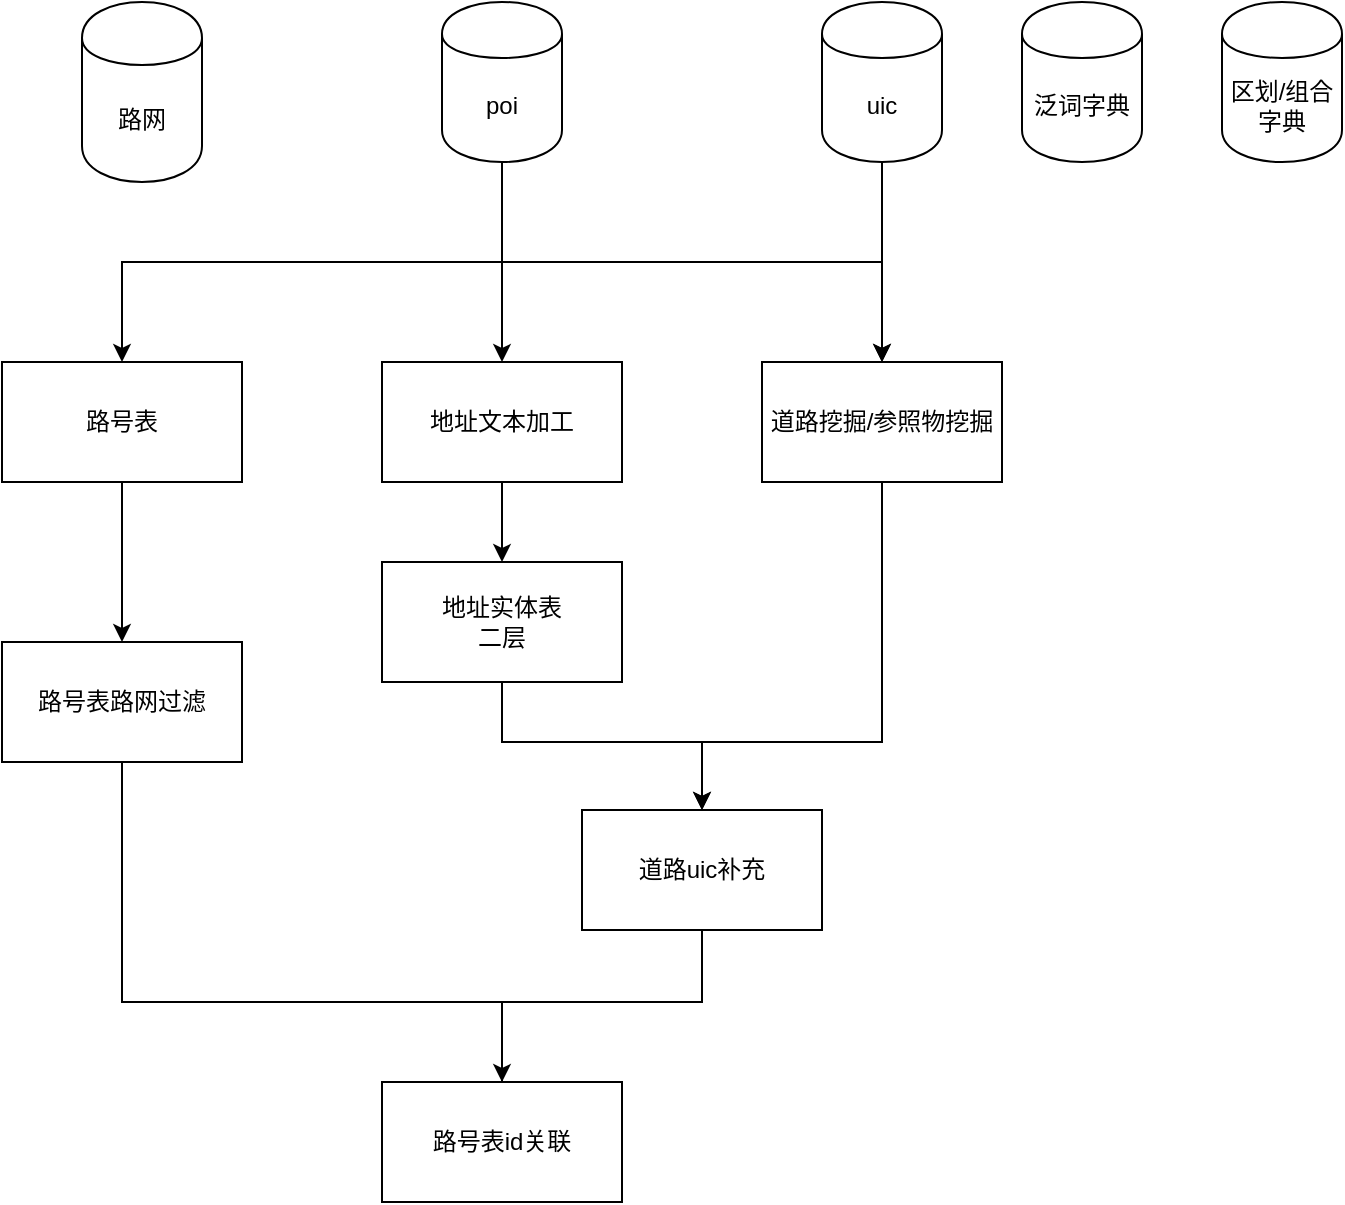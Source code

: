 <mxfile version="10.5.1" type="github"><diagram id="daF-7UjORKe_zsKognHW" name="Page-1"><mxGraphModel dx="1267" dy="736" grid="1" gridSize="10" guides="1" tooltips="1" connect="1" arrows="1" fold="1" page="1" pageScale="1" pageWidth="827" pageHeight="1169" math="0" shadow="0"><root><mxCell id="0"/><mxCell id="1" parent="0"/><mxCell id="Ft_5WYmo9dsMORv9Zqov-5" style="edgeStyle=orthogonalEdgeStyle;rounded=0;orthogonalLoop=1;jettySize=auto;html=1;exitX=0.5;exitY=1;exitDx=0;exitDy=0;" edge="1" parent="1" source="Ft_5WYmo9dsMORv9Zqov-2" target="Ft_5WYmo9dsMORv9Zqov-3"><mxGeometry relative="1" as="geometry"/></mxCell><mxCell id="Ft_5WYmo9dsMORv9Zqov-8" style="edgeStyle=orthogonalEdgeStyle;rounded=0;orthogonalLoop=1;jettySize=auto;html=1;exitX=0.5;exitY=1;exitDx=0;exitDy=0;" edge="1" parent="1" source="Ft_5WYmo9dsMORv9Zqov-2" target="Ft_5WYmo9dsMORv9Zqov-7"><mxGeometry relative="1" as="geometry"/></mxCell><mxCell id="Ft_5WYmo9dsMORv9Zqov-12" style="edgeStyle=orthogonalEdgeStyle;rounded=0;orthogonalLoop=1;jettySize=auto;html=1;exitX=0.5;exitY=1;exitDx=0;exitDy=0;" edge="1" parent="1" source="Ft_5WYmo9dsMORv9Zqov-2" target="Ft_5WYmo9dsMORv9Zqov-11"><mxGeometry relative="1" as="geometry"/></mxCell><mxCell id="Ft_5WYmo9dsMORv9Zqov-2" value="poi" style="shape=cylinder;whiteSpace=wrap;html=1;boundedLbl=1;backgroundOutline=1;" vertex="1" parent="1"><mxGeometry x="270" y="120" width="60" height="80" as="geometry"/></mxCell><mxCell id="Ft_5WYmo9dsMORv9Zqov-25" style="edgeStyle=orthogonalEdgeStyle;rounded=0;orthogonalLoop=1;jettySize=auto;html=1;exitX=0.5;exitY=1;exitDx=0;exitDy=0;" edge="1" parent="1" source="Ft_5WYmo9dsMORv9Zqov-3" target="Ft_5WYmo9dsMORv9Zqov-22"><mxGeometry relative="1" as="geometry"><Array as="points"><mxPoint x="490" y="490"/><mxPoint x="400" y="490"/></Array></mxGeometry></mxCell><mxCell id="Ft_5WYmo9dsMORv9Zqov-3" value="道路挖掘/参照物挖掘" style="rounded=0;whiteSpace=wrap;html=1;" vertex="1" parent="1"><mxGeometry x="430" y="300" width="120" height="60" as="geometry"/></mxCell><mxCell id="Ft_5WYmo9dsMORv9Zqov-6" style="edgeStyle=orthogonalEdgeStyle;rounded=0;orthogonalLoop=1;jettySize=auto;html=1;exitX=0.5;exitY=1;exitDx=0;exitDy=0;entryX=0.5;entryY=0;entryDx=0;entryDy=0;" edge="1" parent="1" source="Ft_5WYmo9dsMORv9Zqov-4" target="Ft_5WYmo9dsMORv9Zqov-3"><mxGeometry relative="1" as="geometry"/></mxCell><mxCell id="Ft_5WYmo9dsMORv9Zqov-4" value="uic" style="shape=cylinder;whiteSpace=wrap;html=1;boundedLbl=1;backgroundOutline=1;" vertex="1" parent="1"><mxGeometry x="460" y="120" width="60" height="80" as="geometry"/></mxCell><mxCell id="Ft_5WYmo9dsMORv9Zqov-10" style="edgeStyle=orthogonalEdgeStyle;rounded=0;orthogonalLoop=1;jettySize=auto;html=1;exitX=0.5;exitY=1;exitDx=0;exitDy=0;entryX=0.5;entryY=0;entryDx=0;entryDy=0;" edge="1" parent="1" source="Ft_5WYmo9dsMORv9Zqov-7" target="Ft_5WYmo9dsMORv9Zqov-9"><mxGeometry relative="1" as="geometry"/></mxCell><mxCell id="Ft_5WYmo9dsMORv9Zqov-7" value="地址文本加工&lt;br&gt;" style="rounded=0;whiteSpace=wrap;html=1;" vertex="1" parent="1"><mxGeometry x="240" y="300" width="120" height="60" as="geometry"/></mxCell><mxCell id="Ft_5WYmo9dsMORv9Zqov-24" style="edgeStyle=orthogonalEdgeStyle;rounded=0;orthogonalLoop=1;jettySize=auto;html=1;exitX=0.5;exitY=1;exitDx=0;exitDy=0;" edge="1" parent="1" source="Ft_5WYmo9dsMORv9Zqov-9" target="Ft_5WYmo9dsMORv9Zqov-22"><mxGeometry relative="1" as="geometry"><Array as="points"><mxPoint x="300" y="490"/><mxPoint x="400" y="490"/></Array></mxGeometry></mxCell><mxCell id="Ft_5WYmo9dsMORv9Zqov-9" value="地址实体表&lt;br&gt;二层&lt;br&gt;" style="rounded=0;whiteSpace=wrap;html=1;" vertex="1" parent="1"><mxGeometry x="240" y="400" width="120" height="60" as="geometry"/></mxCell><mxCell id="Ft_5WYmo9dsMORv9Zqov-18" value="" style="edgeStyle=orthogonalEdgeStyle;rounded=0;orthogonalLoop=1;jettySize=auto;html=1;" edge="1" parent="1" source="Ft_5WYmo9dsMORv9Zqov-11" target="Ft_5WYmo9dsMORv9Zqov-17"><mxGeometry relative="1" as="geometry"/></mxCell><mxCell id="Ft_5WYmo9dsMORv9Zqov-11" value="路号表&lt;br&gt;" style="rounded=0;whiteSpace=wrap;html=1;" vertex="1" parent="1"><mxGeometry x="50" y="300" width="120" height="60" as="geometry"/></mxCell><mxCell id="Ft_5WYmo9dsMORv9Zqov-20" style="edgeStyle=orthogonalEdgeStyle;rounded=0;orthogonalLoop=1;jettySize=auto;html=1;exitX=0.5;exitY=1;exitDx=0;exitDy=0;entryX=0.5;entryY=0;entryDx=0;entryDy=0;" edge="1" parent="1" source="Ft_5WYmo9dsMORv9Zqov-17" target="Ft_5WYmo9dsMORv9Zqov-19"><mxGeometry relative="1" as="geometry"><Array as="points"><mxPoint x="110" y="620"/><mxPoint x="300" y="620"/><mxPoint x="300" y="700"/></Array></mxGeometry></mxCell><mxCell id="Ft_5WYmo9dsMORv9Zqov-17" value="路号表路网过滤&lt;br&gt;" style="rounded=0;whiteSpace=wrap;html=1;" vertex="1" parent="1"><mxGeometry x="50" y="440" width="120" height="60" as="geometry"/></mxCell><mxCell id="Ft_5WYmo9dsMORv9Zqov-16" value="路网" style="shape=cylinder;whiteSpace=wrap;html=1;boundedLbl=1;backgroundOutline=1;" vertex="1" parent="1"><mxGeometry x="90" y="120" width="60" height="90" as="geometry"/></mxCell><mxCell id="Ft_5WYmo9dsMORv9Zqov-19" value="路号表id关联" style="rounded=0;whiteSpace=wrap;html=1;" vertex="1" parent="1"><mxGeometry x="240" y="660" width="120" height="60" as="geometry"/></mxCell><mxCell id="Ft_5WYmo9dsMORv9Zqov-27" style="edgeStyle=orthogonalEdgeStyle;rounded=0;orthogonalLoop=1;jettySize=auto;html=1;exitX=0.5;exitY=1;exitDx=0;exitDy=0;" edge="1" parent="1" source="Ft_5WYmo9dsMORv9Zqov-22" target="Ft_5WYmo9dsMORv9Zqov-19"><mxGeometry relative="1" as="geometry"><Array as="points"><mxPoint x="400" y="620"/><mxPoint x="300" y="620"/></Array></mxGeometry></mxCell><mxCell id="Ft_5WYmo9dsMORv9Zqov-22" value="道路uic补充" style="rounded=0;whiteSpace=wrap;html=1;" vertex="1" parent="1"><mxGeometry x="340" y="524" width="120" height="60" as="geometry"/></mxCell><mxCell id="Ft_5WYmo9dsMORv9Zqov-28" value="泛词字典" style="shape=cylinder;whiteSpace=wrap;html=1;boundedLbl=1;backgroundOutline=1;" vertex="1" parent="1"><mxGeometry x="560" y="120" width="60" height="80" as="geometry"/></mxCell><mxCell id="Ft_5WYmo9dsMORv9Zqov-29" value="区划/组合字典" style="shape=cylinder;whiteSpace=wrap;html=1;boundedLbl=1;backgroundOutline=1;" vertex="1" parent="1"><mxGeometry x="660" y="120" width="60" height="80" as="geometry"/></mxCell></root></mxGraphModel></diagram></mxfile>